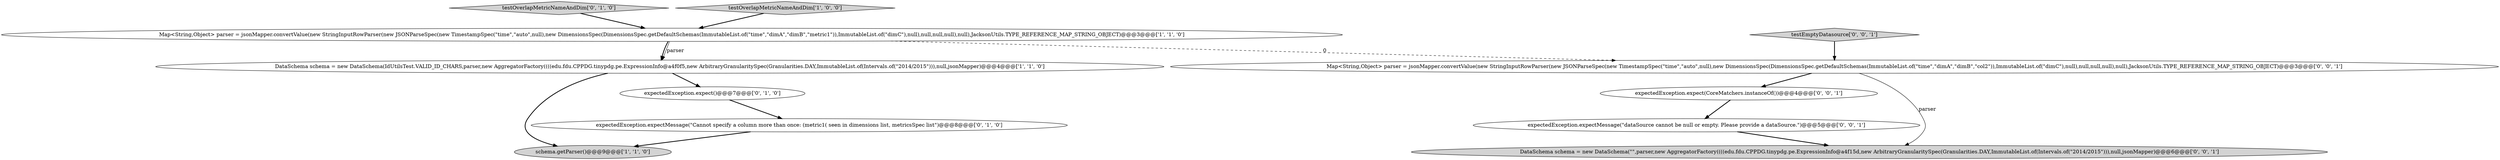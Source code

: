 digraph {
9 [style = filled, label = "Map<String,Object> parser = jsonMapper.convertValue(new StringInputRowParser(new JSONParseSpec(new TimestampSpec(\"time\",\"auto\",null),new DimensionsSpec(DimensionsSpec.getDefaultSchemas(ImmutableList.of(\"time\",\"dimA\",\"dimB\",\"col2\")),ImmutableList.of(\"dimC\"),null),null,null,null),null),JacksonUtils.TYPE_REFERENCE_MAP_STRING_OBJECT)@@@3@@@['0', '0', '1']", fillcolor = white, shape = ellipse image = "AAA0AAABBB3BBB"];
0 [style = filled, label = "Map<String,Object> parser = jsonMapper.convertValue(new StringInputRowParser(new JSONParseSpec(new TimestampSpec(\"time\",\"auto\",null),new DimensionsSpec(DimensionsSpec.getDefaultSchemas(ImmutableList.of(\"time\",\"dimA\",\"dimB\",\"metric1\")),ImmutableList.of(\"dimC\"),null),null,null,null),null),JacksonUtils.TYPE_REFERENCE_MAP_STRING_OBJECT)@@@3@@@['1', '1', '0']", fillcolor = white, shape = ellipse image = "AAA0AAABBB1BBB"];
1 [style = filled, label = "DataSchema schema = new DataSchema(IdUtilsTest.VALID_ID_CHARS,parser,new AggregatorFactory((((edu.fdu.CPPDG.tinypdg.pe.ExpressionInfo@a4f0f5,new ArbitraryGranularitySpec(Granularities.DAY,ImmutableList.of(Intervals.of(\"2014/2015\"))),null,jsonMapper)@@@4@@@['1', '1', '0']", fillcolor = white, shape = ellipse image = "AAA0AAABBB1BBB"];
3 [style = filled, label = "schema.getParser()@@@9@@@['1', '1', '0']", fillcolor = lightgray, shape = ellipse image = "AAA0AAABBB1BBB"];
8 [style = filled, label = "expectedException.expectMessage(\"dataSource cannot be null or empty. Please provide a dataSource.\")@@@5@@@['0', '0', '1']", fillcolor = white, shape = ellipse image = "AAA0AAABBB3BBB"];
11 [style = filled, label = "expectedException.expect(CoreMatchers.instanceOf())@@@4@@@['0', '0', '1']", fillcolor = white, shape = ellipse image = "AAA0AAABBB3BBB"];
6 [style = filled, label = "testOverlapMetricNameAndDim['0', '1', '0']", fillcolor = lightgray, shape = diamond image = "AAA0AAABBB2BBB"];
5 [style = filled, label = "expectedException.expectMessage(\"Cannot specify a column more than once: (metric1( seen in dimensions list, metricsSpec list\")@@@8@@@['0', '1', '0']", fillcolor = white, shape = ellipse image = "AAA1AAABBB2BBB"];
7 [style = filled, label = "DataSchema schema = new DataSchema(\"\",parser,new AggregatorFactory((((edu.fdu.CPPDG.tinypdg.pe.ExpressionInfo@a4f15d,new ArbitraryGranularitySpec(Granularities.DAY,ImmutableList.of(Intervals.of(\"2014/2015\"))),null,jsonMapper)@@@6@@@['0', '0', '1']", fillcolor = lightgray, shape = ellipse image = "AAA0AAABBB3BBB"];
2 [style = filled, label = "testOverlapMetricNameAndDim['1', '0', '0']", fillcolor = lightgray, shape = diamond image = "AAA0AAABBB1BBB"];
4 [style = filled, label = "expectedException.expect()@@@7@@@['0', '1', '0']", fillcolor = white, shape = ellipse image = "AAA1AAABBB2BBB"];
10 [style = filled, label = "testEmptyDatasource['0', '0', '1']", fillcolor = lightgray, shape = diamond image = "AAA0AAABBB3BBB"];
4->5 [style = bold, label=""];
6->0 [style = bold, label=""];
8->7 [style = bold, label=""];
2->0 [style = bold, label=""];
1->3 [style = bold, label=""];
9->7 [style = solid, label="parser"];
5->3 [style = bold, label=""];
9->11 [style = bold, label=""];
11->8 [style = bold, label=""];
0->1 [style = bold, label=""];
10->9 [style = bold, label=""];
1->4 [style = bold, label=""];
0->9 [style = dashed, label="0"];
0->1 [style = solid, label="parser"];
}

